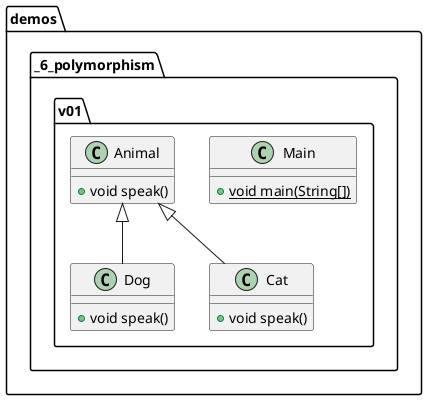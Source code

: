 @startuml
class demos._6_polymorphism.v01.Dog {
+ void speak()
}
class demos._6_polymorphism.v01.Main {
+ {static} void main(String[])
}
class demos._6_polymorphism.v01.Cat {
+ void speak()
}
class demos._6_polymorphism.v01.Animal {
+ void speak()
}


demos._6_polymorphism.v01.Animal <|-- demos._6_polymorphism.v01.Dog
demos._6_polymorphism.v01.Animal <|-- demos._6_polymorphism.v01.Cat
@enduml